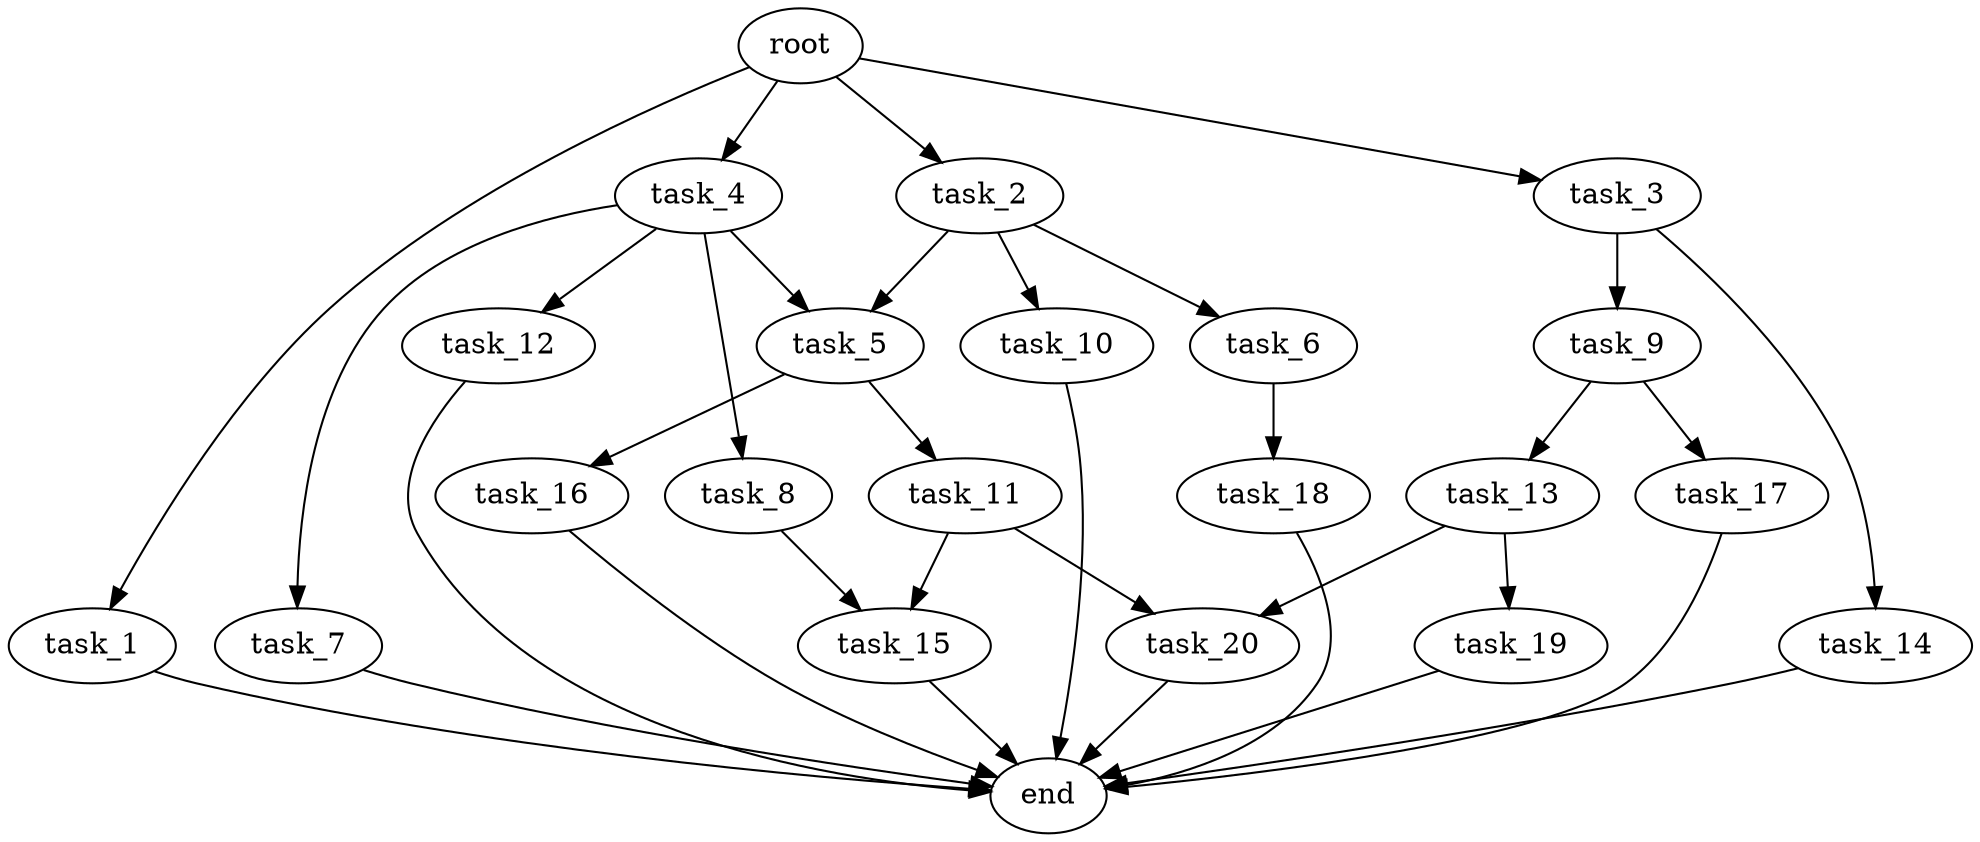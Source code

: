 digraph G {
  root [size="0.000000e+00"];
  task_1 [size="5.626650e+09"];
  task_2 [size="5.073862e+10"];
  task_3 [size="3.104768e+10"];
  task_4 [size="4.519687e+10"];
  task_5 [size="5.698436e+09"];
  task_6 [size="8.317135e+10"];
  task_7 [size="7.682333e+09"];
  task_8 [size="8.642636e+10"];
  task_9 [size="8.553078e+10"];
  task_10 [size="6.150469e+10"];
  task_11 [size="5.071171e+10"];
  task_12 [size="4.627654e+10"];
  task_13 [size="5.543609e+10"];
  task_14 [size="7.918386e+10"];
  task_15 [size="8.958872e+10"];
  task_16 [size="4.497887e+10"];
  task_17 [size="8.098349e+10"];
  task_18 [size="6.518723e+10"];
  task_19 [size="3.215946e+10"];
  task_20 [size="4.756815e+10"];
  end [size="0.000000e+00"];

  root -> task_1 [size="1.000000e-12"];
  root -> task_2 [size="1.000000e-12"];
  root -> task_3 [size="1.000000e-12"];
  root -> task_4 [size="1.000000e-12"];
  task_1 -> end [size="1.000000e-12"];
  task_2 -> task_5 [size="2.849218e+07"];
  task_2 -> task_6 [size="8.317135e+08"];
  task_2 -> task_10 [size="6.150469e+08"];
  task_3 -> task_9 [size="8.553078e+08"];
  task_3 -> task_14 [size="7.918386e+08"];
  task_4 -> task_5 [size="2.849218e+07"];
  task_4 -> task_7 [size="7.682333e+07"];
  task_4 -> task_8 [size="8.642636e+08"];
  task_4 -> task_12 [size="4.627654e+08"];
  task_5 -> task_11 [size="5.071171e+08"];
  task_5 -> task_16 [size="4.497887e+08"];
  task_6 -> task_18 [size="6.518723e+08"];
  task_7 -> end [size="1.000000e-12"];
  task_8 -> task_15 [size="4.479436e+08"];
  task_9 -> task_13 [size="5.543609e+08"];
  task_9 -> task_17 [size="8.098349e+08"];
  task_10 -> end [size="1.000000e-12"];
  task_11 -> task_15 [size="4.479436e+08"];
  task_11 -> task_20 [size="2.378407e+08"];
  task_12 -> end [size="1.000000e-12"];
  task_13 -> task_19 [size="3.215946e+08"];
  task_13 -> task_20 [size="2.378407e+08"];
  task_14 -> end [size="1.000000e-12"];
  task_15 -> end [size="1.000000e-12"];
  task_16 -> end [size="1.000000e-12"];
  task_17 -> end [size="1.000000e-12"];
  task_18 -> end [size="1.000000e-12"];
  task_19 -> end [size="1.000000e-12"];
  task_20 -> end [size="1.000000e-12"];
}
